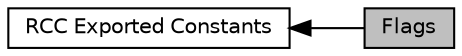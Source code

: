 digraph "Flags"
{
  edge [fontname="Helvetica",fontsize="10",labelfontname="Helvetica",labelfontsize="10"];
  node [fontname="Helvetica",fontsize="10",shape=box];
  rankdir=LR;
  Node2 [label="RCC Exported Constants",height=0.2,width=0.4,color="black", fillcolor="white", style="filled",URL="$group__RCC__Exported__Constants.html",tooltip=" "];
  Node1 [label="Flags",height=0.2,width=0.4,color="black", fillcolor="grey75", style="filled", fontcolor="black",tooltip="Elements values convention: XXXYYYYYb."];
  Node2->Node1 [shape=plaintext, dir="back", style="solid"];
}

